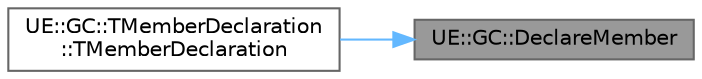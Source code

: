 digraph "UE::GC::DeclareMember"
{
 // INTERACTIVE_SVG=YES
 // LATEX_PDF_SIZE
  bgcolor="transparent";
  edge [fontname=Helvetica,fontsize=10,labelfontname=Helvetica,labelfontsize=10];
  node [fontname=Helvetica,fontsize=10,shape=box,height=0.2,width=0.4];
  rankdir="RL";
  Node1 [id="Node000001",label="UE::GC::DeclareMember",height=0.2,width=0.4,color="gray40", fillcolor="grey60", style="filled", fontcolor="black",tooltip=" "];
  Node1 -> Node2 [id="edge1_Node000001_Node000002",dir="back",color="steelblue1",style="solid",tooltip=" "];
  Node2 [id="Node000002",label="UE::GC::TMemberDeclaration\l::TMemberDeclaration",height=0.2,width=0.4,color="grey40", fillcolor="white", style="filled",URL="$dd/ded/structUE_1_1GC_1_1TMemberDeclaration.html#a10d0cc01603159bc6423808131fdd584",tooltip=" "];
}

